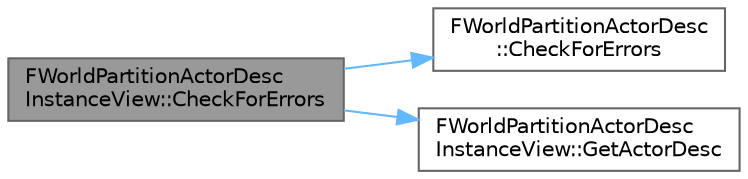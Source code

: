 digraph "FWorldPartitionActorDescInstanceView::CheckForErrors"
{
 // INTERACTIVE_SVG=YES
 // LATEX_PDF_SIZE
  bgcolor="transparent";
  edge [fontname=Helvetica,fontsize=10,labelfontname=Helvetica,labelfontsize=10];
  node [fontname=Helvetica,fontsize=10,shape=box,height=0.2,width=0.4];
  rankdir="LR";
  Node1 [id="Node000001",label="FWorldPartitionActorDesc\lInstanceView::CheckForErrors",height=0.2,width=0.4,color="gray40", fillcolor="grey60", style="filled", fontcolor="black",tooltip=" "];
  Node1 -> Node2 [id="edge1_Node000001_Node000002",color="steelblue1",style="solid",tooltip=" "];
  Node2 [id="Node000002",label="FWorldPartitionActorDesc\l::CheckForErrors",height=0.2,width=0.4,color="grey40", fillcolor="white", style="filled",URL="$da/d0e/classFWorldPartitionActorDesc.html#a8699232e50ffb002bf093ec8961180bd",tooltip=" "];
  Node1 -> Node3 [id="edge2_Node000001_Node000003",color="steelblue1",style="solid",tooltip=" "];
  Node3 [id="Node000003",label="FWorldPartitionActorDesc\lInstanceView::GetActorDesc",height=0.2,width=0.4,color="grey40", fillcolor="white", style="filled",URL="$de/d69/classFWorldPartitionActorDescInstanceView.html#ace83bb07600eabd10f13a70e9213dc98",tooltip=" "];
}
